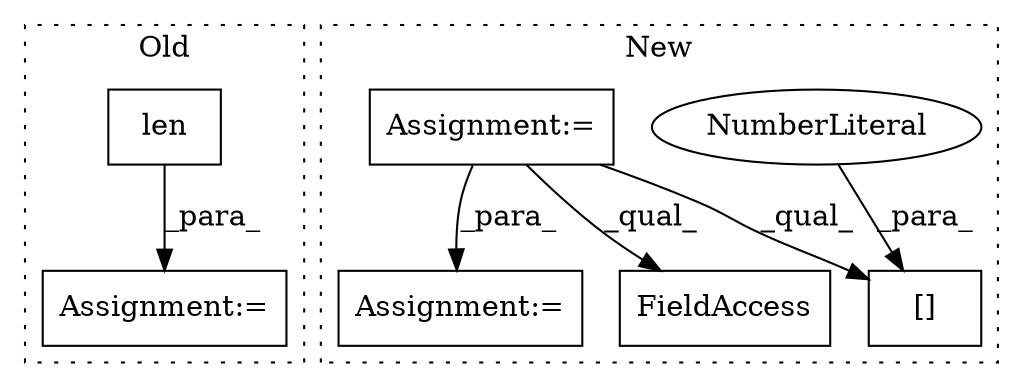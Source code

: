 digraph G {
subgraph cluster0 {
1 [label="len" a="32" s="8962,8974" l="4,1" shape="box"];
4 [label="Assignment:=" a="7" s="8991" l="1" shape="box"];
label = "Old";
style="dotted";
}
subgraph cluster1 {
2 [label="[]" a="2" s="9121,9169" l="47,1" shape="box"];
3 [label="NumberLiteral" a="34" s="9168" l="1" shape="ellipse"];
5 [label="Assignment:=" a="7" s="8790" l="1" shape="box"];
6 [label="Assignment:=" a="7" s="9186" l="1" shape="box"];
7 [label="FieldAccess" a="22" s="9038" l="14" shape="box"];
label = "New";
style="dotted";
}
1 -> 4 [label="_para_"];
3 -> 2 [label="_para_"];
5 -> 2 [label="_qual_"];
5 -> 6 [label="_para_"];
5 -> 7 [label="_qual_"];
}